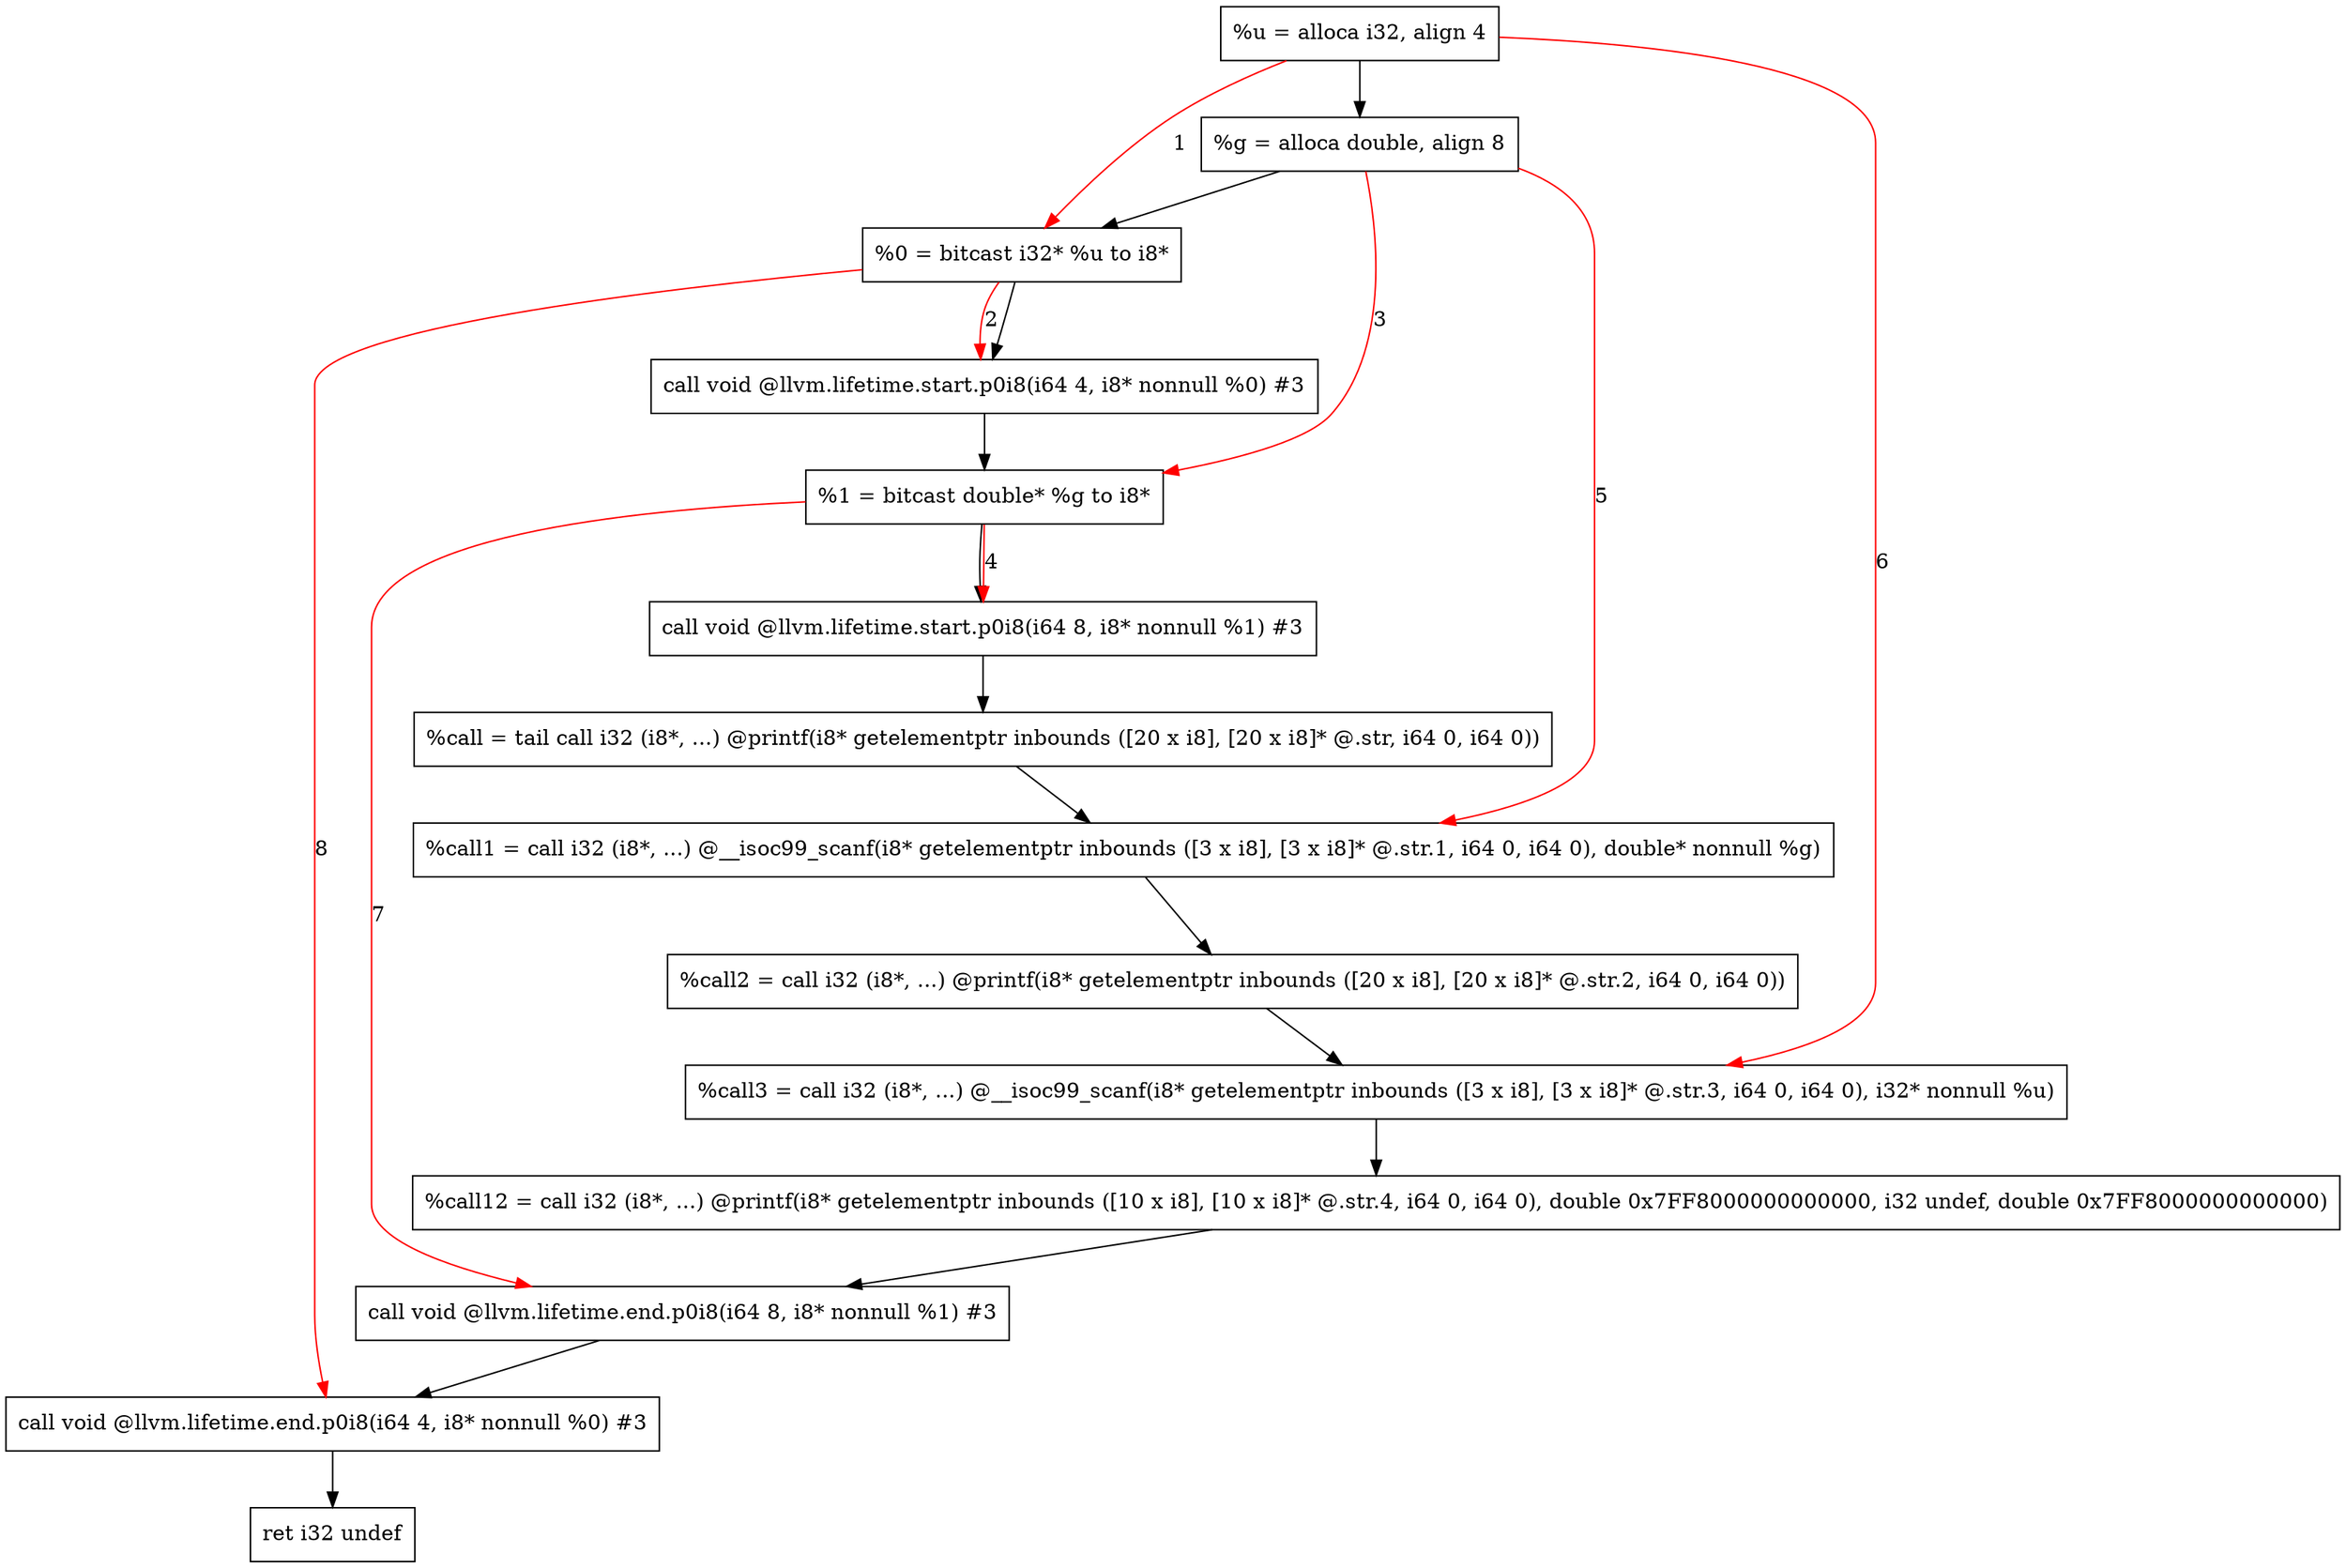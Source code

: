 digraph "CDFG for'func' function" {
	Node0x55c3a4a86c18[shape=record, label="  %u = alloca i32, align 4"]
	Node0x55c3a4a872d8[shape=record, label="  %g = alloca double, align 8"]
	Node0x55c3a4a87358[shape=record, label="  %0 = bitcast i32* %u to i8*"]
	Node0x55c3a4a877b8[shape=record, label="  call void @llvm.lifetime.start.p0i8(i64 4, i8* nonnull %0) #3"]
	Node0x55c3a4a87898[shape=record, label="  %1 = bitcast double* %g to i8*"]
	Node0x55c3a4a879c8[shape=record, label="  call void @llvm.lifetime.start.p0i8(i64 8, i8* nonnull %1) #3"]
	Node0x55c3a4a87d90[shape=record, label="  %call = tail call i32 (i8*, ...) @printf(i8* getelementptr inbounds ([20 x i8], [20 x i8]* @.str, i64 0, i64 0))"]
	Node0x55c3a4a87fd8[shape=record, label="  %call1 = call i32 (i8*, ...) @__isoc99_scanf(i8* getelementptr inbounds ([3 x i8], [3 x i8]* @.str.1, i64 0, i64 0), double* nonnull %g)"]
	Node0x55c3a4a88150[shape=record, label="  %call2 = call i32 (i8*, ...) @printf(i8* getelementptr inbounds ([20 x i8], [20 x i8]* @.str.2, i64 0, i64 0))"]
	Node0x55c3a4a882d8[shape=record, label="  %call3 = call i32 (i8*, ...) @__isoc99_scanf(i8* getelementptr inbounds ([3 x i8], [3 x i8]* @.str.3, i64 0, i64 0), i32* nonnull %u)"]
	Node0x55c3a4a892f8[shape=record, label="  %call12 = call i32 (i8*, ...) @printf(i8* getelementptr inbounds ([10 x i8], [10 x i8]* @.str.4, i64 0, i64 0), double 0x7FF8000000000000, i32 undef, double 0x7FF8000000000000)"]
	Node0x55c3a4a89558[shape=record, label="  call void @llvm.lifetime.end.p0i8(i64 8, i8* nonnull %1) #3"]
	Node0x55c3a4a896b8[shape=record, label="  call void @llvm.lifetime.end.p0i8(i64 4, i8* nonnull %0) #3"]
	Node0x55c3a4a89778[shape=record, label="  ret i32 undef"]
	Node0x55c3a4a86c18 -> Node0x55c3a4a872d8
	Node0x55c3a4a872d8 -> Node0x55c3a4a87358
	Node0x55c3a4a87358 -> Node0x55c3a4a877b8
	Node0x55c3a4a877b8 -> Node0x55c3a4a87898
	Node0x55c3a4a87898 -> Node0x55c3a4a879c8
	Node0x55c3a4a879c8 -> Node0x55c3a4a87d90
	Node0x55c3a4a87d90 -> Node0x55c3a4a87fd8
	Node0x55c3a4a87fd8 -> Node0x55c3a4a88150
	Node0x55c3a4a88150 -> Node0x55c3a4a882d8
	Node0x55c3a4a882d8 -> Node0x55c3a4a892f8
	Node0x55c3a4a892f8 -> Node0x55c3a4a89558
	Node0x55c3a4a89558 -> Node0x55c3a4a896b8
	Node0x55c3a4a896b8 -> Node0x55c3a4a89778
edge [color=red]
	Node0x55c3a4a86c18 -> Node0x55c3a4a87358[label="1"]
	Node0x55c3a4a87358 -> Node0x55c3a4a877b8[label="2"]
	Node0x55c3a4a872d8 -> Node0x55c3a4a87898[label="3"]
	Node0x55c3a4a87898 -> Node0x55c3a4a879c8[label="4"]
	Node0x55c3a4a872d8 -> Node0x55c3a4a87fd8[label="5"]
	Node0x55c3a4a86c18 -> Node0x55c3a4a882d8[label="6"]
	Node0x55c3a4a87898 -> Node0x55c3a4a89558[label="7"]
	Node0x55c3a4a87358 -> Node0x55c3a4a896b8[label="8"]
}
